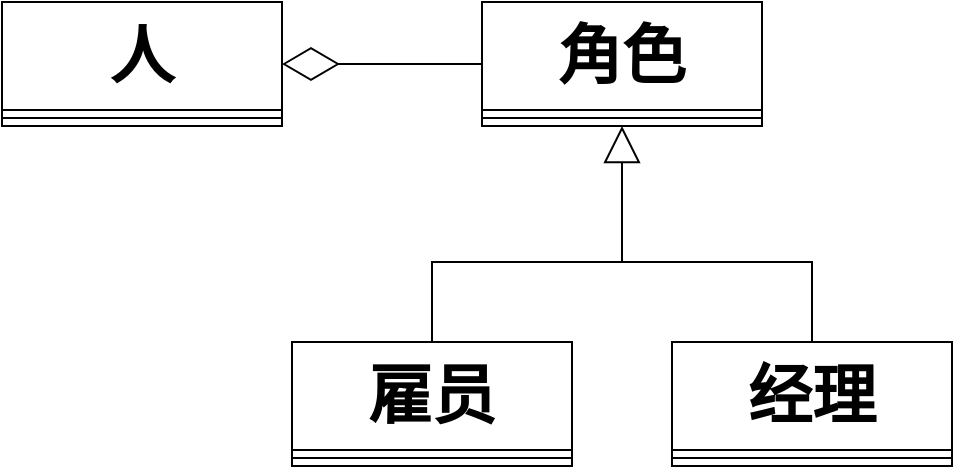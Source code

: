 <mxfile version="14.6.13" type="device"><diagram id="BcbrSCJRCYaBFs7ZQtxQ" name="第 1 页"><mxGraphModel dx="1106" dy="852" grid="1" gridSize="10" guides="1" tooltips="1" connect="1" arrows="1" fold="1" page="1" pageScale="1" pageWidth="827" pageHeight="1169" math="0" shadow="0"><root><mxCell id="0"/><mxCell id="1" parent="0"/><mxCell id="vNAYwWSJ7ClIZ1R5WtNw-13" style="edgeStyle=orthogonalEdgeStyle;rounded=0;orthogonalLoop=1;jettySize=auto;html=1;entryX=0;entryY=0.5;entryDx=0;entryDy=0;endArrow=none;endFill=0;startSize=26;endSize=26;startArrow=diamondThin;startFill=0;" edge="1" parent="1" source="vNAYwWSJ7ClIZ1R5WtNw-1" target="vNAYwWSJ7ClIZ1R5WtNw-9"><mxGeometry relative="1" as="geometry"/></mxCell><mxCell id="vNAYwWSJ7ClIZ1R5WtNw-1" value="人" style="swimlane;fontStyle=1;align=center;verticalAlign=top;childLayout=stackLayout;horizontal=1;startSize=54;horizontalStack=0;resizeParent=1;resizeParentMax=0;resizeLast=0;collapsible=1;marginBottom=0;fontSize=32;" vertex="1" parent="1"><mxGeometry x="170" y="310" width="140" height="62" as="geometry"/></mxCell><mxCell id="vNAYwWSJ7ClIZ1R5WtNw-2" value="" style="line;strokeWidth=1;fillColor=none;align=left;verticalAlign=middle;spacingTop=-1;spacingLeft=3;spacingRight=3;rotatable=0;labelPosition=right;points=[];portConstraint=eastwest;" vertex="1" parent="vNAYwWSJ7ClIZ1R5WtNw-1"><mxGeometry y="54" width="140" height="8" as="geometry"/></mxCell><mxCell id="vNAYwWSJ7ClIZ1R5WtNw-11" style="edgeStyle=orthogonalEdgeStyle;rounded=0;orthogonalLoop=1;jettySize=auto;html=1;entryX=0.5;entryY=0;entryDx=0;entryDy=0;exitX=0.5;exitY=0;exitDx=0;exitDy=0;endArrow=none;endFill=0;" edge="1" parent="1" source="vNAYwWSJ7ClIZ1R5WtNw-4" target="vNAYwWSJ7ClIZ1R5WtNw-7"><mxGeometry relative="1" as="geometry"><Array as="points"><mxPoint x="385" y="440"/><mxPoint x="575" y="440"/></Array></mxGeometry></mxCell><mxCell id="vNAYwWSJ7ClIZ1R5WtNw-4" value="雇员" style="swimlane;fontStyle=1;align=center;verticalAlign=top;childLayout=stackLayout;horizontal=1;startSize=54;horizontalStack=0;resizeParent=1;resizeParentMax=0;resizeLast=0;collapsible=1;marginBottom=0;fontSize=32;" vertex="1" parent="1"><mxGeometry x="315" y="480" width="140" height="62" as="geometry"/></mxCell><mxCell id="vNAYwWSJ7ClIZ1R5WtNw-5" value="" style="line;strokeWidth=1;fillColor=none;align=left;verticalAlign=middle;spacingTop=-1;spacingLeft=3;spacingRight=3;rotatable=0;labelPosition=right;points=[];portConstraint=eastwest;" vertex="1" parent="vNAYwWSJ7ClIZ1R5WtNw-4"><mxGeometry y="54" width="140" height="8" as="geometry"/></mxCell><mxCell id="vNAYwWSJ7ClIZ1R5WtNw-7" value="经理" style="swimlane;fontStyle=1;align=center;verticalAlign=top;childLayout=stackLayout;horizontal=1;startSize=54;horizontalStack=0;resizeParent=1;resizeParentMax=0;resizeLast=0;collapsible=1;marginBottom=0;fontSize=32;" vertex="1" parent="1"><mxGeometry x="505" y="480" width="140" height="62" as="geometry"/></mxCell><mxCell id="vNAYwWSJ7ClIZ1R5WtNw-8" value="" style="line;strokeWidth=1;fillColor=none;align=left;verticalAlign=middle;spacingTop=-1;spacingLeft=3;spacingRight=3;rotatable=0;labelPosition=right;points=[];portConstraint=eastwest;" vertex="1" parent="vNAYwWSJ7ClIZ1R5WtNw-7"><mxGeometry y="54" width="140" height="8" as="geometry"/></mxCell><mxCell id="vNAYwWSJ7ClIZ1R5WtNw-9" value="角色" style="swimlane;fontStyle=1;align=center;verticalAlign=top;childLayout=stackLayout;horizontal=1;startSize=54;horizontalStack=0;resizeParent=1;resizeParentMax=0;resizeLast=0;collapsible=1;marginBottom=0;fontSize=32;" vertex="1" parent="1"><mxGeometry x="410" y="310" width="140" height="62" as="geometry"/></mxCell><mxCell id="vNAYwWSJ7ClIZ1R5WtNw-10" value="" style="line;strokeWidth=1;fillColor=none;align=left;verticalAlign=middle;spacingTop=-1;spacingLeft=3;spacingRight=3;rotatable=0;labelPosition=right;points=[];portConstraint=eastwest;" vertex="1" parent="vNAYwWSJ7ClIZ1R5WtNw-9"><mxGeometry y="54" width="140" height="8" as="geometry"/></mxCell><mxCell id="vNAYwWSJ7ClIZ1R5WtNw-12" value="" style="endArrow=block;html=1;entryX=0.5;entryY=1;entryDx=0;entryDy=0;endFill=0;endSize=16;startSize=16;" edge="1" parent="1" target="vNAYwWSJ7ClIZ1R5WtNw-9"><mxGeometry width="50" height="50" relative="1" as="geometry"><mxPoint x="480" y="440" as="sourcePoint"/><mxPoint x="520" y="430" as="targetPoint"/></mxGeometry></mxCell></root></mxGraphModel></diagram></mxfile>